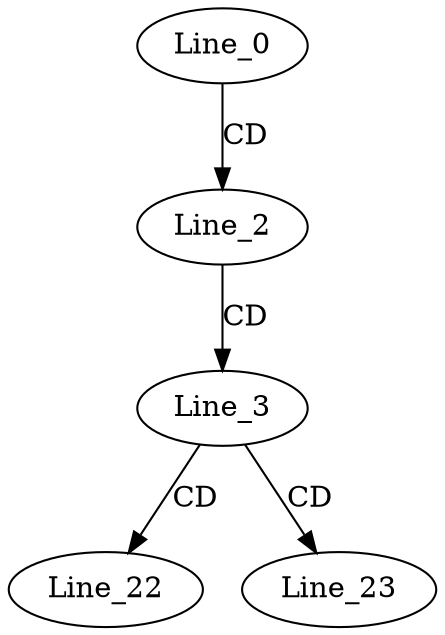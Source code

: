 digraph G {
  Line_0;
  Line_2;
  Line_3;
  Line_22;
  Line_23;
  Line_0 -> Line_2 [ label="CD" ];
  Line_2 -> Line_3 [ label="CD" ];
  Line_3 -> Line_22 [ label="CD" ];
  Line_3 -> Line_23 [ label="CD" ];
}
